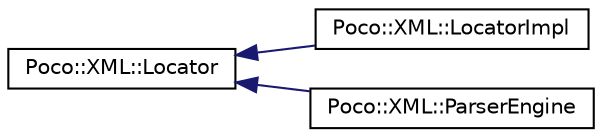 digraph "Graphical Class Hierarchy"
{
 // LATEX_PDF_SIZE
  edge [fontname="Helvetica",fontsize="10",labelfontname="Helvetica",labelfontsize="10"];
  node [fontname="Helvetica",fontsize="10",shape=record];
  rankdir="LR";
  Node0 [label="Poco::XML::Locator",height=0.2,width=0.4,color="black", fillcolor="white", style="filled",URL="$classPoco_1_1XML_1_1Locator.html",tooltip=" "];
  Node0 -> Node1 [dir="back",color="midnightblue",fontsize="10",style="solid",fontname="Helvetica"];
  Node1 [label="Poco::XML::LocatorImpl",height=0.2,width=0.4,color="black", fillcolor="white", style="filled",URL="$classPoco_1_1XML_1_1LocatorImpl.html",tooltip="Provide an optional convenience implementation of Locator."];
  Node0 -> Node2 [dir="back",color="midnightblue",fontsize="10",style="solid",fontname="Helvetica"];
  Node2 [label="Poco::XML::ParserEngine",height=0.2,width=0.4,color="black", fillcolor="white", style="filled",URL="$classPoco_1_1XML_1_1ParserEngine.html",tooltip=" "];
}
